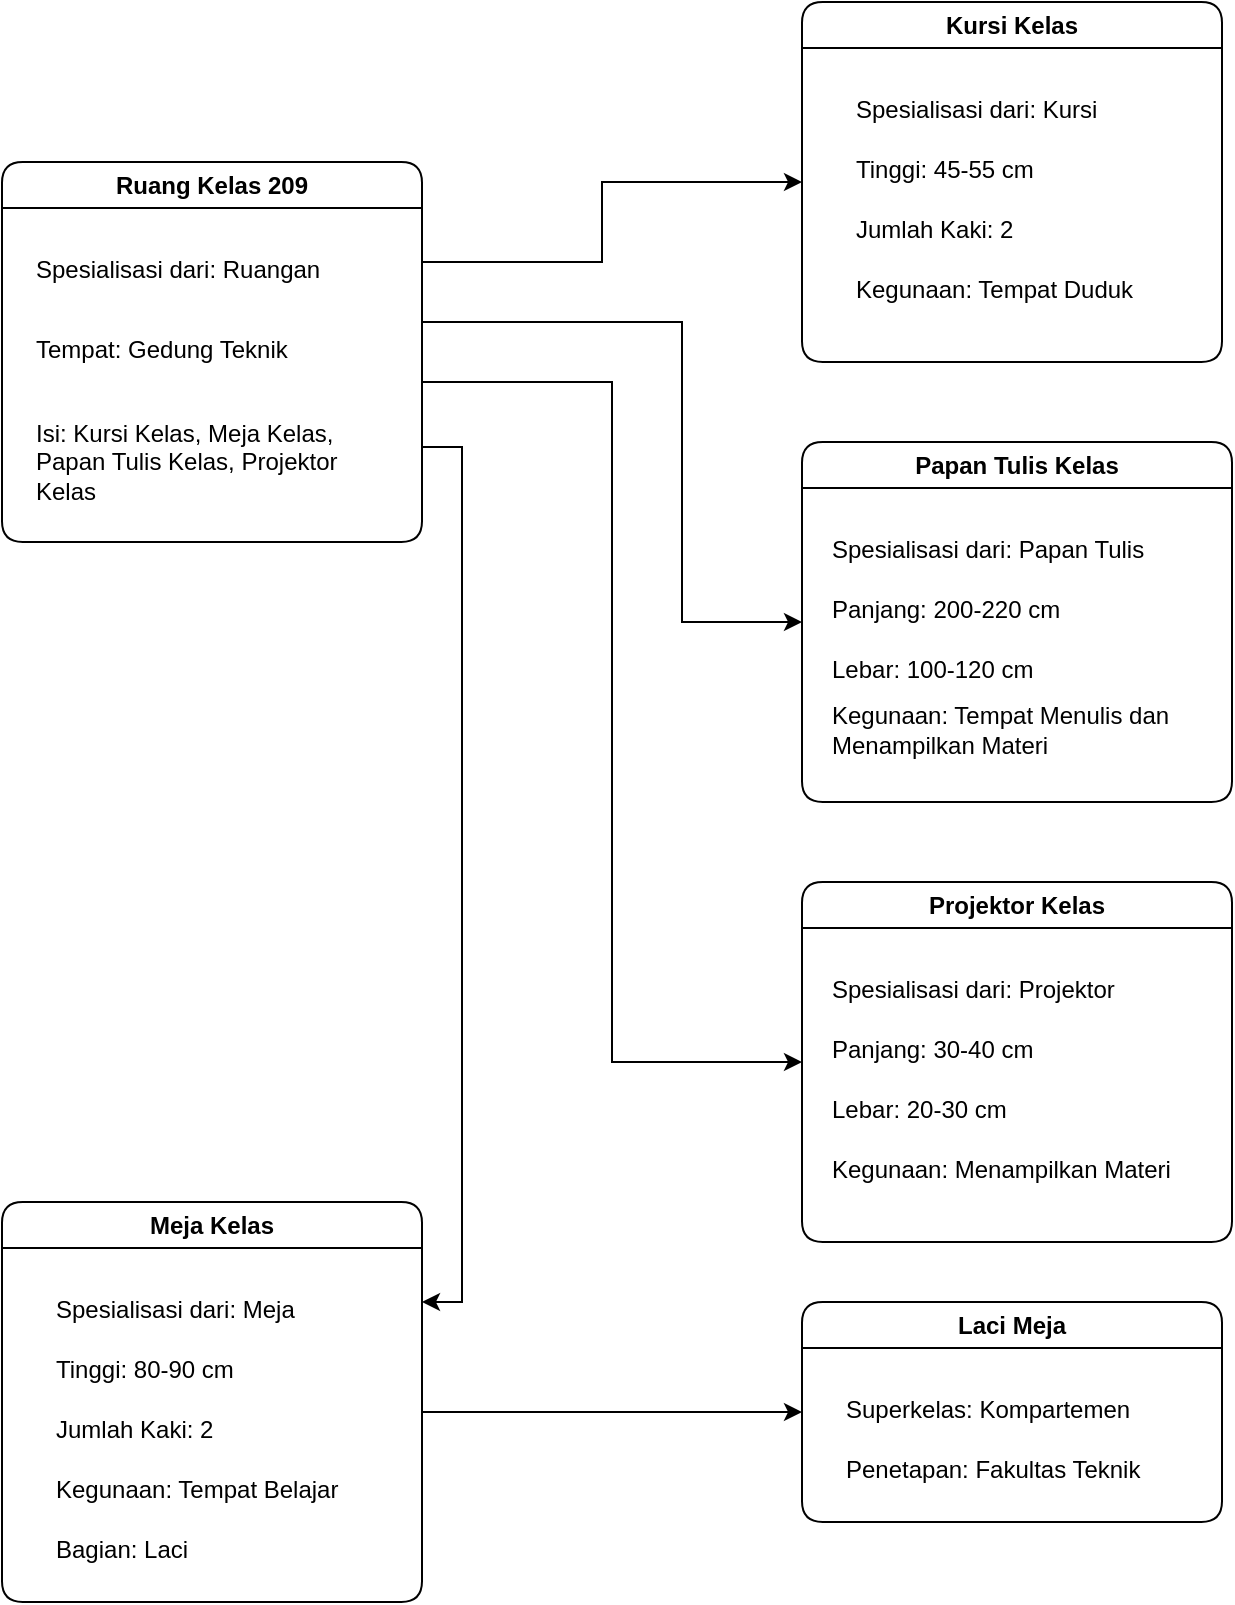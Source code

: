 <mxfile version="25.0.3">
  <diagram name="Page-1" id="N7bMSWEaQPia7fiJM-LZ">
    <mxGraphModel dx="984" dy="545" grid="1" gridSize="10" guides="1" tooltips="1" connect="1" arrows="1" fold="1" page="1" pageScale="1" pageWidth="827" pageHeight="1169" math="0" shadow="0">
      <root>
        <mxCell id="0" />
        <mxCell id="1" parent="0" />
        <mxCell id="SmXy3KialDvkeYZn-F0a-34" style="edgeStyle=orthogonalEdgeStyle;rounded=0;orthogonalLoop=1;jettySize=auto;html=1;exitX=1;exitY=0.25;exitDx=0;exitDy=0;entryX=0;entryY=0.5;entryDx=0;entryDy=0;" edge="1" parent="1" source="SmXy3KialDvkeYZn-F0a-1" target="SmXy3KialDvkeYZn-F0a-5">
          <mxGeometry relative="1" as="geometry">
            <Array as="points">
              <mxPoint x="310" y="200" />
              <mxPoint x="400" y="200" />
              <mxPoint x="400" y="160" />
            </Array>
          </mxGeometry>
        </mxCell>
        <mxCell id="SmXy3KialDvkeYZn-F0a-35" style="edgeStyle=orthogonalEdgeStyle;rounded=0;orthogonalLoop=1;jettySize=auto;html=1;exitX=1;exitY=0.5;exitDx=0;exitDy=0;entryX=0;entryY=0.5;entryDx=0;entryDy=0;" edge="1" parent="1" source="SmXy3KialDvkeYZn-F0a-1" target="SmXy3KialDvkeYZn-F0a-10">
          <mxGeometry relative="1" as="geometry">
            <Array as="points">
              <mxPoint x="310" y="230" />
              <mxPoint x="440" y="230" />
              <mxPoint x="440" y="380" />
            </Array>
          </mxGeometry>
        </mxCell>
        <mxCell id="SmXy3KialDvkeYZn-F0a-36" style="edgeStyle=orthogonalEdgeStyle;rounded=0;orthogonalLoop=1;jettySize=auto;html=1;exitX=1;exitY=0.75;exitDx=0;exitDy=0;entryX=0;entryY=0.5;entryDx=0;entryDy=0;" edge="1" parent="1" source="SmXy3KialDvkeYZn-F0a-1" target="SmXy3KialDvkeYZn-F0a-15">
          <mxGeometry relative="1" as="geometry">
            <Array as="points">
              <mxPoint x="310" y="260" />
              <mxPoint x="405" y="260" />
              <mxPoint x="405" y="600" />
            </Array>
          </mxGeometry>
        </mxCell>
        <mxCell id="SmXy3KialDvkeYZn-F0a-37" style="edgeStyle=orthogonalEdgeStyle;rounded=0;orthogonalLoop=1;jettySize=auto;html=1;exitX=1;exitY=0.75;exitDx=0;exitDy=0;entryX=1;entryY=0.25;entryDx=0;entryDy=0;" edge="1" parent="1" source="SmXy3KialDvkeYZn-F0a-1" target="SmXy3KialDvkeYZn-F0a-20">
          <mxGeometry relative="1" as="geometry" />
        </mxCell>
        <mxCell id="SmXy3KialDvkeYZn-F0a-1" value="Ruang Kelas 209" style="swimlane;whiteSpace=wrap;html=1;gradientColor=none;swimlaneFillColor=none;rounded=1;" vertex="1" parent="1">
          <mxGeometry x="100" y="150" width="210" height="190" as="geometry" />
        </mxCell>
        <mxCell id="SmXy3KialDvkeYZn-F0a-3" value="Tempat: Gedung Teknik" style="text;html=1;align=left;verticalAlign=middle;resizable=0;points=[];autosize=1;strokeColor=none;fillColor=none;" vertex="1" parent="SmXy3KialDvkeYZn-F0a-1">
          <mxGeometry x="15" y="79" width="150" height="30" as="geometry" />
        </mxCell>
        <mxCell id="SmXy3KialDvkeYZn-F0a-2" value="Spesialisasi dari: Ruangan" style="text;html=1;align=left;verticalAlign=middle;resizable=0;points=[];autosize=1;strokeColor=none;fillColor=none;" vertex="1" parent="SmXy3KialDvkeYZn-F0a-1">
          <mxGeometry x="15" y="39" width="170" height="30" as="geometry" />
        </mxCell>
        <mxCell id="SmXy3KialDvkeYZn-F0a-4" value="Isi: Kursi Kelas, Meja Kelas,&amp;nbsp;&lt;div&gt;Papan Tulis Kelas,&amp;nbsp;&lt;span style=&quot;background-color: initial;&quot;&gt;Projektor&amp;nbsp;&lt;/span&gt;&lt;/div&gt;&lt;div&gt;&lt;span style=&quot;background-color: initial;&quot;&gt;Kelas&lt;/span&gt;&lt;/div&gt;" style="text;html=1;align=left;verticalAlign=middle;resizable=0;points=[];autosize=1;strokeColor=none;fillColor=none;" vertex="1" parent="SmXy3KialDvkeYZn-F0a-1">
          <mxGeometry x="15" y="120" width="180" height="60" as="geometry" />
        </mxCell>
        <mxCell id="SmXy3KialDvkeYZn-F0a-5" value="Kursi Kelas" style="swimlane;whiteSpace=wrap;html=1;gradientColor=none;swimlaneFillColor=none;rounded=1;" vertex="1" parent="1">
          <mxGeometry x="500" y="70" width="210" height="180" as="geometry" />
        </mxCell>
        <mxCell id="SmXy3KialDvkeYZn-F0a-6" value="Tinggi: 45-55 cm" style="text;html=1;align=left;verticalAlign=middle;resizable=0;points=[];autosize=1;strokeColor=none;fillColor=none;" vertex="1" parent="SmXy3KialDvkeYZn-F0a-5">
          <mxGeometry x="25" y="69" width="110" height="30" as="geometry" />
        </mxCell>
        <mxCell id="SmXy3KialDvkeYZn-F0a-7" value="Spesialisasi dari: Kursi" style="text;html=1;align=left;verticalAlign=middle;resizable=0;points=[];autosize=1;strokeColor=none;fillColor=none;" vertex="1" parent="SmXy3KialDvkeYZn-F0a-5">
          <mxGeometry x="25" y="39" width="140" height="30" as="geometry" />
        </mxCell>
        <mxCell id="SmXy3KialDvkeYZn-F0a-8" value="Jumlah Kaki: 2" style="text;html=1;align=left;verticalAlign=middle;resizable=0;points=[];autosize=1;strokeColor=none;fillColor=none;" vertex="1" parent="SmXy3KialDvkeYZn-F0a-5">
          <mxGeometry x="25" y="99" width="100" height="30" as="geometry" />
        </mxCell>
        <mxCell id="SmXy3KialDvkeYZn-F0a-9" value="Kegunaan: Tempat Duduk" style="text;html=1;align=left;verticalAlign=middle;resizable=0;points=[];autosize=1;strokeColor=none;fillColor=none;" vertex="1" parent="SmXy3KialDvkeYZn-F0a-5">
          <mxGeometry x="25" y="129" width="160" height="30" as="geometry" />
        </mxCell>
        <mxCell id="SmXy3KialDvkeYZn-F0a-10" value="Papan Tulis Kelas" style="swimlane;whiteSpace=wrap;html=1;gradientColor=none;swimlaneFillColor=none;rounded=1;" vertex="1" parent="1">
          <mxGeometry x="500" y="290" width="215" height="180" as="geometry" />
        </mxCell>
        <mxCell id="SmXy3KialDvkeYZn-F0a-11" value="Panjang: 200-220 cm" style="text;html=1;align=left;verticalAlign=middle;resizable=0;points=[];autosize=1;strokeColor=none;fillColor=none;" vertex="1" parent="SmXy3KialDvkeYZn-F0a-10">
          <mxGeometry x="12.5" y="69" width="140" height="30" as="geometry" />
        </mxCell>
        <mxCell id="SmXy3KialDvkeYZn-F0a-12" value="Spesialisasi dari: Papan Tulis" style="text;html=1;align=left;verticalAlign=middle;resizable=0;points=[];autosize=1;strokeColor=none;fillColor=none;" vertex="1" parent="SmXy3KialDvkeYZn-F0a-10">
          <mxGeometry x="12.5" y="39" width="180" height="30" as="geometry" />
        </mxCell>
        <mxCell id="SmXy3KialDvkeYZn-F0a-13" value="Lebar: 100-120 cm" style="text;html=1;align=left;verticalAlign=middle;resizable=0;points=[];autosize=1;strokeColor=none;fillColor=none;" vertex="1" parent="SmXy3KialDvkeYZn-F0a-10">
          <mxGeometry x="12.5" y="99" width="120" height="30" as="geometry" />
        </mxCell>
        <mxCell id="SmXy3KialDvkeYZn-F0a-14" value="Kegunaan: Tempat Menulis dan&lt;div&gt;Menampilkan Materi&lt;/div&gt;" style="text;html=1;align=left;verticalAlign=middle;resizable=0;points=[];autosize=1;strokeColor=none;fillColor=none;" vertex="1" parent="SmXy3KialDvkeYZn-F0a-10">
          <mxGeometry x="12.5" y="124" width="190" height="40" as="geometry" />
        </mxCell>
        <mxCell id="SmXy3KialDvkeYZn-F0a-15" value="Projektor Kelas" style="swimlane;whiteSpace=wrap;html=1;gradientColor=none;swimlaneFillColor=none;rounded=1;" vertex="1" parent="1">
          <mxGeometry x="500" y="510" width="215" height="180" as="geometry" />
        </mxCell>
        <mxCell id="SmXy3KialDvkeYZn-F0a-16" value="Panjang: 30-40 cm" style="text;html=1;align=left;verticalAlign=middle;resizable=0;points=[];autosize=1;strokeColor=none;fillColor=none;" vertex="1" parent="SmXy3KialDvkeYZn-F0a-15">
          <mxGeometry x="12.5" y="69" width="120" height="30" as="geometry" />
        </mxCell>
        <mxCell id="SmXy3KialDvkeYZn-F0a-17" value="Spesialisasi dari: Projektor" style="text;html=1;align=left;verticalAlign=middle;resizable=0;points=[];autosize=1;strokeColor=none;fillColor=none;" vertex="1" parent="SmXy3KialDvkeYZn-F0a-15">
          <mxGeometry x="12.5" y="39" width="160" height="30" as="geometry" />
        </mxCell>
        <mxCell id="SmXy3KialDvkeYZn-F0a-18" value="Lebar: 20-30 cm" style="text;html=1;align=left;verticalAlign=middle;resizable=0;points=[];autosize=1;strokeColor=none;fillColor=none;" vertex="1" parent="SmXy3KialDvkeYZn-F0a-15">
          <mxGeometry x="12.5" y="99" width="110" height="30" as="geometry" />
        </mxCell>
        <mxCell id="SmXy3KialDvkeYZn-F0a-19" value="Kegunaan: &lt;span style=&quot;background-color: initial;&quot;&gt;Menampilkan Materi&lt;/span&gt;" style="text;html=1;align=left;verticalAlign=middle;resizable=0;points=[];autosize=1;strokeColor=none;fillColor=none;" vertex="1" parent="SmXy3KialDvkeYZn-F0a-15">
          <mxGeometry x="12.5" y="129" width="190" height="30" as="geometry" />
        </mxCell>
        <mxCell id="SmXy3KialDvkeYZn-F0a-38" style="edgeStyle=orthogonalEdgeStyle;rounded=0;orthogonalLoop=1;jettySize=auto;html=1;exitX=1;exitY=0.5;exitDx=0;exitDy=0;entryX=0;entryY=0.5;entryDx=0;entryDy=0;" edge="1" parent="1" source="SmXy3KialDvkeYZn-F0a-20" target="SmXy3KialDvkeYZn-F0a-26">
          <mxGeometry relative="1" as="geometry">
            <Array as="points">
              <mxPoint x="310" y="775" />
            </Array>
          </mxGeometry>
        </mxCell>
        <mxCell id="SmXy3KialDvkeYZn-F0a-20" value="Meja Kelas" style="swimlane;whiteSpace=wrap;html=1;gradientColor=none;swimlaneFillColor=none;rounded=1;" vertex="1" parent="1">
          <mxGeometry x="100" y="670" width="210" height="200" as="geometry" />
        </mxCell>
        <mxCell id="SmXy3KialDvkeYZn-F0a-21" value="Tinggi: 80-90 cm" style="text;html=1;align=left;verticalAlign=middle;resizable=0;points=[];autosize=1;strokeColor=none;fillColor=none;" vertex="1" parent="SmXy3KialDvkeYZn-F0a-20">
          <mxGeometry x="25" y="69" width="110" height="30" as="geometry" />
        </mxCell>
        <mxCell id="SmXy3KialDvkeYZn-F0a-22" value="Spesialisasi dari: Meja" style="text;html=1;align=left;verticalAlign=middle;resizable=0;points=[];autosize=1;strokeColor=none;fillColor=none;" vertex="1" parent="SmXy3KialDvkeYZn-F0a-20">
          <mxGeometry x="25" y="39" width="140" height="30" as="geometry" />
        </mxCell>
        <mxCell id="SmXy3KialDvkeYZn-F0a-23" value="Jumlah Kaki: 2" style="text;html=1;align=left;verticalAlign=middle;resizable=0;points=[];autosize=1;strokeColor=none;fillColor=none;" vertex="1" parent="SmXy3KialDvkeYZn-F0a-20">
          <mxGeometry x="25" y="99" width="100" height="30" as="geometry" />
        </mxCell>
        <mxCell id="SmXy3KialDvkeYZn-F0a-24" value="Kegunaan: Tempat Belajar" style="text;html=1;align=left;verticalAlign=middle;resizable=0;points=[];autosize=1;strokeColor=none;fillColor=none;" vertex="1" parent="SmXy3KialDvkeYZn-F0a-20">
          <mxGeometry x="25" y="129" width="160" height="30" as="geometry" />
        </mxCell>
        <mxCell id="SmXy3KialDvkeYZn-F0a-25" value="Bagian: Laci" style="text;html=1;align=left;verticalAlign=middle;resizable=0;points=[];autosize=1;strokeColor=none;fillColor=none;" vertex="1" parent="SmXy3KialDvkeYZn-F0a-20">
          <mxGeometry x="25" y="159" width="90" height="30" as="geometry" />
        </mxCell>
        <mxCell id="SmXy3KialDvkeYZn-F0a-26" value="Laci Meja" style="swimlane;whiteSpace=wrap;html=1;gradientColor=none;swimlaneFillColor=none;rounded=1;startSize=23;" vertex="1" parent="1">
          <mxGeometry x="500" y="720" width="210" height="110" as="geometry" />
        </mxCell>
        <mxCell id="SmXy3KialDvkeYZn-F0a-27" value="Penetapan: Fakultas Teknik" style="text;html=1;align=left;verticalAlign=middle;resizable=0;points=[];autosize=1;strokeColor=none;fillColor=none;" vertex="1" parent="SmXy3KialDvkeYZn-F0a-26">
          <mxGeometry x="20" y="69" width="170" height="30" as="geometry" />
        </mxCell>
        <mxCell id="SmXy3KialDvkeYZn-F0a-28" value="Superkelas: Kompartemen" style="text;html=1;align=left;verticalAlign=middle;resizable=0;points=[];autosize=1;strokeColor=none;fillColor=none;" vertex="1" parent="SmXy3KialDvkeYZn-F0a-26">
          <mxGeometry x="20" y="39" width="170" height="30" as="geometry" />
        </mxCell>
      </root>
    </mxGraphModel>
  </diagram>
</mxfile>
